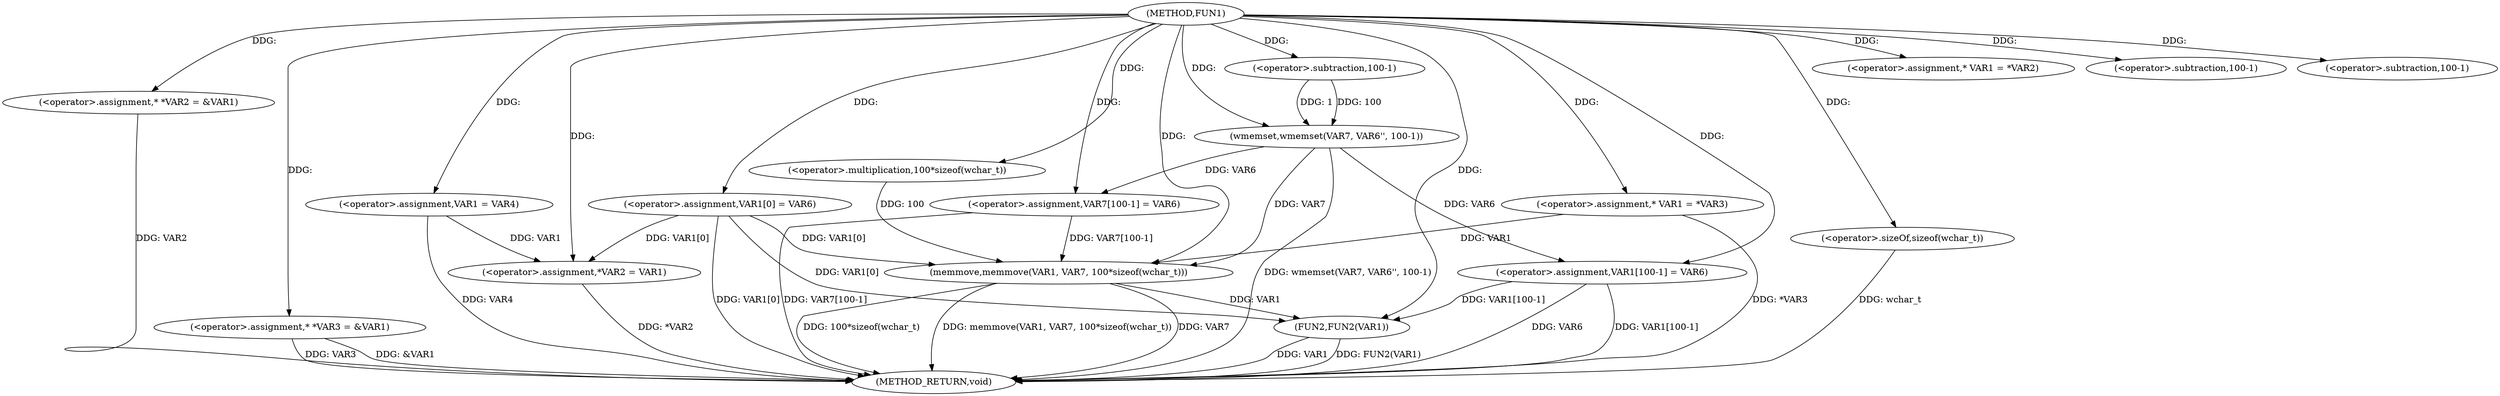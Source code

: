 digraph FUN1 {  
"1000100" [label = "(METHOD,FUN1)" ]
"1000170" [label = "(METHOD_RETURN,void)" ]
"1000104" [label = "(<operator>.assignment,* *VAR2 = &VAR1)" ]
"1000109" [label = "(<operator>.assignment,* *VAR3 = &VAR1)" ]
"1000117" [label = "(<operator>.assignment,* VAR1 = *VAR2)" ]
"1000121" [label = "(<operator>.assignment,VAR1 = VAR4)" ]
"1000124" [label = "(<operator>.assignment,VAR1[0] = VAR6)" ]
"1000129" [label = "(<operator>.assignment,*VAR2 = VAR1)" ]
"1000135" [label = "(<operator>.assignment,* VAR1 = *VAR3)" ]
"1000141" [label = "(wmemset,wmemset(VAR7, VAR6'', 100-1))" ]
"1000144" [label = "(<operator>.subtraction,100-1)" ]
"1000147" [label = "(<operator>.assignment,VAR7[100-1] = VAR6)" ]
"1000150" [label = "(<operator>.subtraction,100-1)" ]
"1000154" [label = "(memmove,memmove(VAR1, VAR7, 100*sizeof(wchar_t)))" ]
"1000157" [label = "(<operator>.multiplication,100*sizeof(wchar_t))" ]
"1000159" [label = "(<operator>.sizeOf,sizeof(wchar_t))" ]
"1000161" [label = "(<operator>.assignment,VAR1[100-1] = VAR6)" ]
"1000164" [label = "(<operator>.subtraction,100-1)" ]
"1000168" [label = "(FUN2,FUN2(VAR1))" ]
  "1000124" -> "1000170"  [ label = "DDG: VAR1[0]"] 
  "1000168" -> "1000170"  [ label = "DDG: VAR1"] 
  "1000154" -> "1000170"  [ label = "DDG: 100*sizeof(wchar_t)"] 
  "1000104" -> "1000170"  [ label = "DDG: VAR2"] 
  "1000159" -> "1000170"  [ label = "DDG: wchar_t"] 
  "1000147" -> "1000170"  [ label = "DDG: VAR7[100-1]"] 
  "1000154" -> "1000170"  [ label = "DDG: memmove(VAR1, VAR7, 100*sizeof(wchar_t))"] 
  "1000154" -> "1000170"  [ label = "DDG: VAR7"] 
  "1000161" -> "1000170"  [ label = "DDG: VAR1[100-1]"] 
  "1000168" -> "1000170"  [ label = "DDG: FUN2(VAR1)"] 
  "1000129" -> "1000170"  [ label = "DDG: *VAR2"] 
  "1000121" -> "1000170"  [ label = "DDG: VAR4"] 
  "1000141" -> "1000170"  [ label = "DDG: wmemset(VAR7, VAR6'', 100-1)"] 
  "1000161" -> "1000170"  [ label = "DDG: VAR6"] 
  "1000109" -> "1000170"  [ label = "DDG: VAR3"] 
  "1000109" -> "1000170"  [ label = "DDG: &VAR1"] 
  "1000135" -> "1000170"  [ label = "DDG: *VAR3"] 
  "1000100" -> "1000104"  [ label = "DDG: "] 
  "1000100" -> "1000109"  [ label = "DDG: "] 
  "1000100" -> "1000117"  [ label = "DDG: "] 
  "1000100" -> "1000121"  [ label = "DDG: "] 
  "1000100" -> "1000124"  [ label = "DDG: "] 
  "1000124" -> "1000129"  [ label = "DDG: VAR1[0]"] 
  "1000121" -> "1000129"  [ label = "DDG: VAR1"] 
  "1000100" -> "1000129"  [ label = "DDG: "] 
  "1000100" -> "1000135"  [ label = "DDG: "] 
  "1000100" -> "1000141"  [ label = "DDG: "] 
  "1000144" -> "1000141"  [ label = "DDG: 100"] 
  "1000144" -> "1000141"  [ label = "DDG: 1"] 
  "1000100" -> "1000144"  [ label = "DDG: "] 
  "1000141" -> "1000147"  [ label = "DDG: VAR6"] 
  "1000100" -> "1000147"  [ label = "DDG: "] 
  "1000100" -> "1000150"  [ label = "DDG: "] 
  "1000124" -> "1000154"  [ label = "DDG: VAR1[0]"] 
  "1000135" -> "1000154"  [ label = "DDG: VAR1"] 
  "1000100" -> "1000154"  [ label = "DDG: "] 
  "1000141" -> "1000154"  [ label = "DDG: VAR7"] 
  "1000147" -> "1000154"  [ label = "DDG: VAR7[100-1]"] 
  "1000157" -> "1000154"  [ label = "DDG: 100"] 
  "1000100" -> "1000157"  [ label = "DDG: "] 
  "1000100" -> "1000159"  [ label = "DDG: "] 
  "1000100" -> "1000161"  [ label = "DDG: "] 
  "1000141" -> "1000161"  [ label = "DDG: VAR6"] 
  "1000100" -> "1000164"  [ label = "DDG: "] 
  "1000124" -> "1000168"  [ label = "DDG: VAR1[0]"] 
  "1000154" -> "1000168"  [ label = "DDG: VAR1"] 
  "1000161" -> "1000168"  [ label = "DDG: VAR1[100-1]"] 
  "1000100" -> "1000168"  [ label = "DDG: "] 
}
